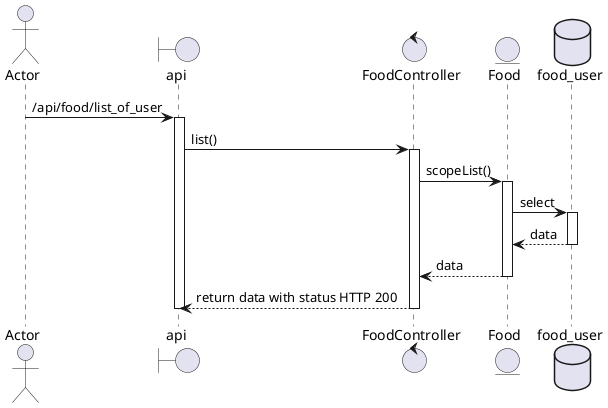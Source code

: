 @startuml selected food list

actor "Actor"
boundary "api"
control "FoodController"
entity "Food"
database "food_user"

"Actor" ->  "api" : /api/food/list_of_user
activate api
"api" ->  "FoodController" : list()
activate FoodController
"FoodController" ->  "Food" : scopeList()
activate Food
"Food" ->  "food_user" : select
activate food_user
"food_user" --> "Food" : data
deactivate food_user
"Food" --> "FoodController": data
deactivate Food
"FoodController" --> "api" : return data with status HTTP 200
deactivate FoodController
deactivate api
@enduml